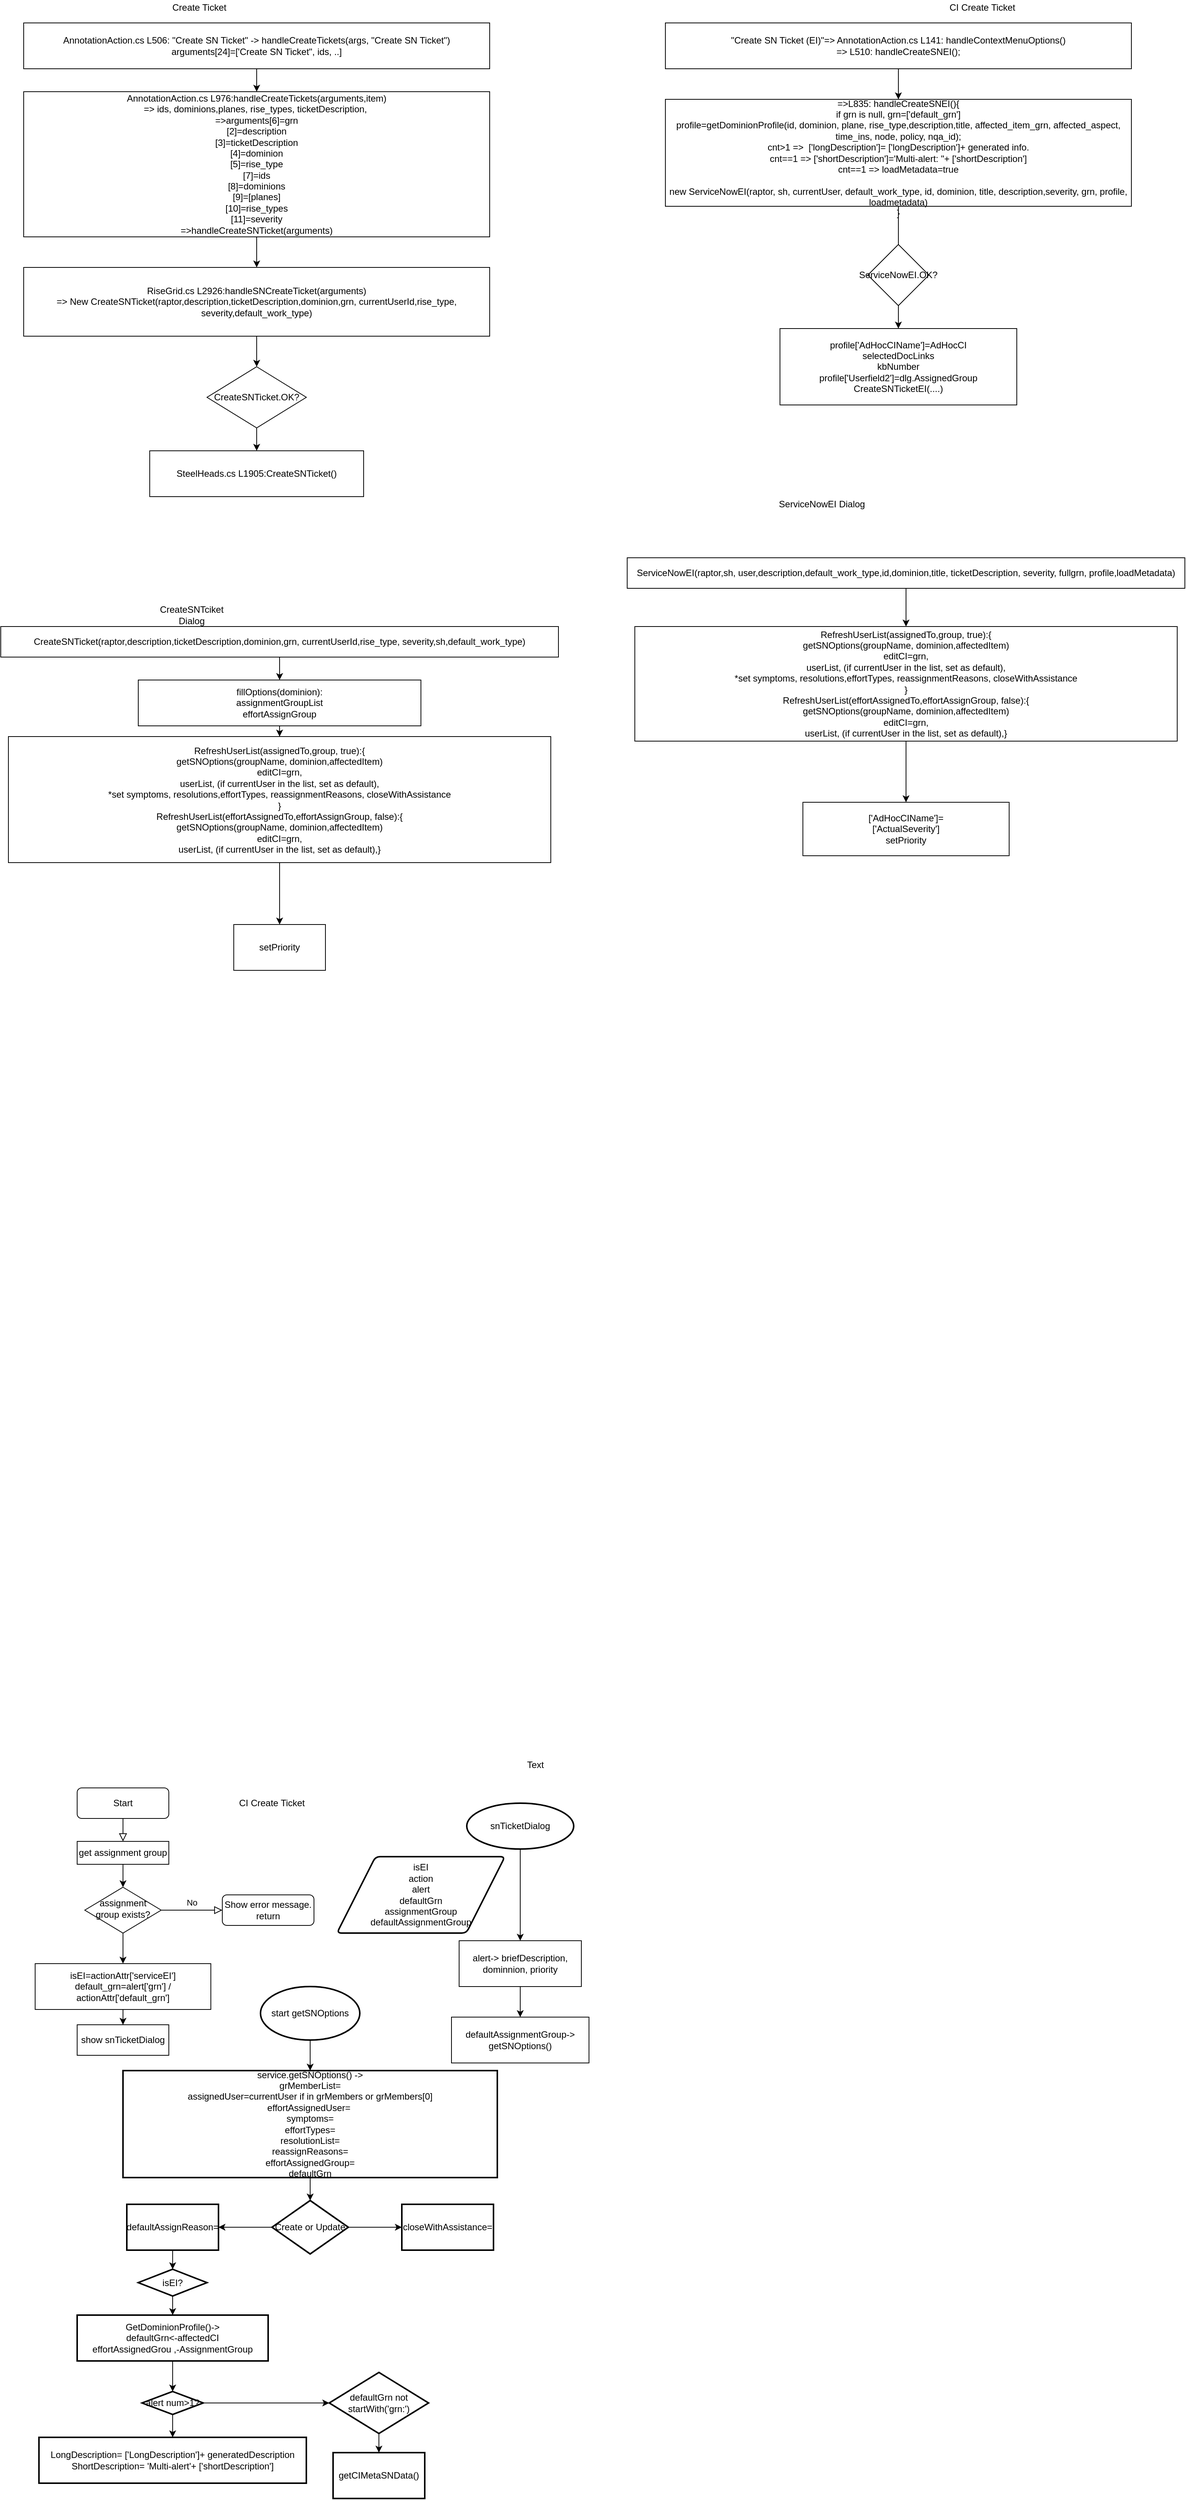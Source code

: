<mxfile version="14.7.3" type="github">
  <diagram id="C5RBs43oDa-KdzZeNtuy" name="Page-1">
    <mxGraphModel dx="1422" dy="3108" grid="1" gridSize="10" guides="1" tooltips="1" connect="1" arrows="1" fold="1" page="1" pageScale="1" pageWidth="3300" pageHeight="2339" math="0" shadow="0">
      <root>
        <mxCell id="WIyWlLk6GJQsqaUBKTNV-0" />
        <mxCell id="WIyWlLk6GJQsqaUBKTNV-1" parent="WIyWlLk6GJQsqaUBKTNV-0" />
        <mxCell id="WIyWlLk6GJQsqaUBKTNV-2" value="" style="rounded=0;html=1;jettySize=auto;orthogonalLoop=1;fontSize=11;endArrow=block;endFill=0;endSize=8;strokeWidth=1;shadow=0;labelBackgroundColor=none;edgeStyle=orthogonalEdgeStyle;" parent="WIyWlLk6GJQsqaUBKTNV-1" source="WIyWlLk6GJQsqaUBKTNV-3" target="oyRmbotWn4kBTh1wDEj8-0" edge="1">
          <mxGeometry relative="1" as="geometry" />
        </mxCell>
        <mxCell id="WIyWlLk6GJQsqaUBKTNV-3" value="Start" style="rounded=1;whiteSpace=wrap;html=1;fontSize=12;glass=0;strokeWidth=1;shadow=0;" parent="WIyWlLk6GJQsqaUBKTNV-1" vertex="1">
          <mxGeometry x="130" y="10" width="120" height="40" as="geometry" />
        </mxCell>
        <mxCell id="WIyWlLk6GJQsqaUBKTNV-5" value="No" style="edgeStyle=orthogonalEdgeStyle;rounded=0;html=1;jettySize=auto;orthogonalLoop=1;fontSize=11;endArrow=block;endFill=0;endSize=8;strokeWidth=1;shadow=0;labelBackgroundColor=none;" parent="WIyWlLk6GJQsqaUBKTNV-1" source="WIyWlLk6GJQsqaUBKTNV-6" target="WIyWlLk6GJQsqaUBKTNV-7" edge="1">
          <mxGeometry y="10" relative="1" as="geometry">
            <mxPoint as="offset" />
          </mxGeometry>
        </mxCell>
        <mxCell id="oyRmbotWn4kBTh1wDEj8-11" value="" style="edgeStyle=orthogonalEdgeStyle;rounded=0;orthogonalLoop=1;jettySize=auto;html=1;" parent="WIyWlLk6GJQsqaUBKTNV-1" source="WIyWlLk6GJQsqaUBKTNV-6" target="oyRmbotWn4kBTh1wDEj8-9" edge="1">
          <mxGeometry relative="1" as="geometry" />
        </mxCell>
        <mxCell id="WIyWlLk6GJQsqaUBKTNV-6" value="assignment group exists?" style="rhombus;whiteSpace=wrap;html=1;shadow=0;fontFamily=Helvetica;fontSize=12;align=center;strokeWidth=1;spacing=6;spacingTop=-4;" parent="WIyWlLk6GJQsqaUBKTNV-1" vertex="1">
          <mxGeometry x="140" y="140" width="100" height="60" as="geometry" />
        </mxCell>
        <mxCell id="WIyWlLk6GJQsqaUBKTNV-7" value="Show error message.&lt;br&gt;return" style="rounded=1;whiteSpace=wrap;html=1;fontSize=12;glass=0;strokeWidth=1;shadow=0;" parent="WIyWlLk6GJQsqaUBKTNV-1" vertex="1">
          <mxGeometry x="320" y="150" width="120" height="40" as="geometry" />
        </mxCell>
        <mxCell id="oyRmbotWn4kBTh1wDEj8-3" style="edgeStyle=orthogonalEdgeStyle;rounded=0;orthogonalLoop=1;jettySize=auto;html=1;exitX=0.5;exitY=1;exitDx=0;exitDy=0;" parent="WIyWlLk6GJQsqaUBKTNV-1" source="oyRmbotWn4kBTh1wDEj8-0" target="WIyWlLk6GJQsqaUBKTNV-6" edge="1">
          <mxGeometry relative="1" as="geometry" />
        </mxCell>
        <mxCell id="oyRmbotWn4kBTh1wDEj8-0" value="get assignment group" style="rounded=0;whiteSpace=wrap;html=1;" parent="WIyWlLk6GJQsqaUBKTNV-1" vertex="1">
          <mxGeometry x="130" y="80" width="120" height="30" as="geometry" />
        </mxCell>
        <mxCell id="oyRmbotWn4kBTh1wDEj8-13" value="" style="edgeStyle=orthogonalEdgeStyle;rounded=0;orthogonalLoop=1;jettySize=auto;html=1;" parent="WIyWlLk6GJQsqaUBKTNV-1" source="oyRmbotWn4kBTh1wDEj8-9" target="oyRmbotWn4kBTh1wDEj8-12" edge="1">
          <mxGeometry relative="1" as="geometry" />
        </mxCell>
        <mxCell id="oyRmbotWn4kBTh1wDEj8-9" value="isEI=actionAttr[&#39;serviceEI&#39;]&lt;br&gt;default_grn=alert[&#39;grn&#39;] / actionAttr[&#39;default_grn&#39;]" style="rounded=0;whiteSpace=wrap;html=1;" parent="WIyWlLk6GJQsqaUBKTNV-1" vertex="1">
          <mxGeometry x="75" y="240" width="230" height="60" as="geometry" />
        </mxCell>
        <mxCell id="oyRmbotWn4kBTh1wDEj8-12" value="show snTicketDialog" style="rounded=0;whiteSpace=wrap;html=1;" parent="WIyWlLk6GJQsqaUBKTNV-1" vertex="1">
          <mxGeometry x="130" y="320" width="120" height="40" as="geometry" />
        </mxCell>
        <mxCell id="oyRmbotWn4kBTh1wDEj8-14" value="snTicketDialog" style="strokeWidth=2;html=1;shape=mxgraph.flowchart.start_1;whiteSpace=wrap;" parent="WIyWlLk6GJQsqaUBKTNV-1" vertex="1">
          <mxGeometry x="640" y="30" width="140" height="60" as="geometry" />
        </mxCell>
        <mxCell id="oyRmbotWn4kBTh1wDEj8-15" value="&lt;span&gt;isEI&lt;/span&gt;&lt;br&gt;&lt;span&gt;action&lt;/span&gt;&lt;br&gt;&lt;span&gt;alert&lt;/span&gt;&lt;br&gt;&lt;span&gt;defaultGrn&lt;/span&gt;&lt;br&gt;&lt;span&gt;assignmentGroup&lt;/span&gt;&lt;br&gt;&lt;span&gt;defaultAssignmentGroup&lt;/span&gt;" style="shape=parallelogram;html=1;strokeWidth=2;perimeter=parallelogramPerimeter;whiteSpace=wrap;rounded=1;arcSize=12;size=0.23;" parent="WIyWlLk6GJQsqaUBKTNV-1" vertex="1">
          <mxGeometry x="470" y="100" width="220" height="100" as="geometry" />
        </mxCell>
        <mxCell id="oyRmbotWn4kBTh1wDEj8-20" value="" style="edgeStyle=orthogonalEdgeStyle;rounded=0;orthogonalLoop=1;jettySize=auto;html=1;" parent="WIyWlLk6GJQsqaUBKTNV-1" source="oyRmbotWn4kBTh1wDEj8-17" target="oyRmbotWn4kBTh1wDEj8-19" edge="1">
          <mxGeometry relative="1" as="geometry" />
        </mxCell>
        <mxCell id="oyRmbotWn4kBTh1wDEj8-17" value="alert-&amp;gt; briefDescription, dominnion, priority" style="rounded=0;whiteSpace=wrap;html=1;" parent="WIyWlLk6GJQsqaUBKTNV-1" vertex="1">
          <mxGeometry x="630" y="210" width="160" height="60" as="geometry" />
        </mxCell>
        <mxCell id="oyRmbotWn4kBTh1wDEj8-18" value="" style="endArrow=classic;html=1;entryX=0.5;entryY=0;entryDx=0;entryDy=0;" parent="WIyWlLk6GJQsqaUBKTNV-1" source="oyRmbotWn4kBTh1wDEj8-14" target="oyRmbotWn4kBTh1wDEj8-17" edge="1">
          <mxGeometry width="50" height="50" relative="1" as="geometry">
            <mxPoint x="700" y="120" as="sourcePoint" />
            <mxPoint x="750" y="70" as="targetPoint" />
          </mxGeometry>
        </mxCell>
        <mxCell id="oyRmbotWn4kBTh1wDEj8-19" value="defaultAssignmentGroup-&amp;gt;&lt;br&gt;getSNOptions()" style="rounded=0;whiteSpace=wrap;html=1;" parent="WIyWlLk6GJQsqaUBKTNV-1" vertex="1">
          <mxGeometry x="620" y="310" width="180" height="60" as="geometry" />
        </mxCell>
        <mxCell id="oyRmbotWn4kBTh1wDEj8-23" value="" style="edgeStyle=orthogonalEdgeStyle;rounded=0;orthogonalLoop=1;jettySize=auto;html=1;" parent="WIyWlLk6GJQsqaUBKTNV-1" source="oyRmbotWn4kBTh1wDEj8-21" target="oyRmbotWn4kBTh1wDEj8-22" edge="1">
          <mxGeometry relative="1" as="geometry" />
        </mxCell>
        <mxCell id="oyRmbotWn4kBTh1wDEj8-21" value="start getSNOptions" style="strokeWidth=2;html=1;shape=mxgraph.flowchart.start_1;whiteSpace=wrap;" parent="WIyWlLk6GJQsqaUBKTNV-1" vertex="1">
          <mxGeometry x="370" y="270" width="130" height="70" as="geometry" />
        </mxCell>
        <mxCell id="oyRmbotWn4kBTh1wDEj8-28" value="" style="edgeStyle=orthogonalEdgeStyle;rounded=0;orthogonalLoop=1;jettySize=auto;html=1;" parent="WIyWlLk6GJQsqaUBKTNV-1" source="oyRmbotWn4kBTh1wDEj8-22" target="oyRmbotWn4kBTh1wDEj8-26" edge="1">
          <mxGeometry relative="1" as="geometry" />
        </mxCell>
        <mxCell id="oyRmbotWn4kBTh1wDEj8-22" value="service.getSNOptions() -&amp;gt;&lt;br&gt;grMemberList=&lt;br&gt;assignedUser=currentUser if in grMembers or grMembers[0]&lt;br&gt;effortAssignedUser=&amp;nbsp;&lt;br&gt;symptoms=&lt;br&gt;effortTypes=&lt;br&gt;resolutionList=&lt;br&gt;reassignReasons=&lt;br&gt;effortAssignedGroup=&lt;br&gt;defaultGrn" style="whiteSpace=wrap;html=1;strokeWidth=2;" parent="WIyWlLk6GJQsqaUBKTNV-1" vertex="1">
          <mxGeometry x="190" y="380" width="490" height="140" as="geometry" />
        </mxCell>
        <mxCell id="oyRmbotWn4kBTh1wDEj8-30" value="" style="edgeStyle=orthogonalEdgeStyle;rounded=0;orthogonalLoop=1;jettySize=auto;html=1;" parent="WIyWlLk6GJQsqaUBKTNV-1" source="oyRmbotWn4kBTh1wDEj8-26" target="oyRmbotWn4kBTh1wDEj8-29" edge="1">
          <mxGeometry relative="1" as="geometry" />
        </mxCell>
        <mxCell id="oyRmbotWn4kBTh1wDEj8-32" value="" style="edgeStyle=orthogonalEdgeStyle;rounded=0;orthogonalLoop=1;jettySize=auto;html=1;" parent="WIyWlLk6GJQsqaUBKTNV-1" source="oyRmbotWn4kBTh1wDEj8-26" target="oyRmbotWn4kBTh1wDEj8-31" edge="1">
          <mxGeometry relative="1" as="geometry" />
        </mxCell>
        <mxCell id="oyRmbotWn4kBTh1wDEj8-26" value="Create or Update" style="strokeWidth=2;html=1;shape=mxgraph.flowchart.decision;whiteSpace=wrap;" parent="WIyWlLk6GJQsqaUBKTNV-1" vertex="1">
          <mxGeometry x="385" y="550" width="100" height="70" as="geometry" />
        </mxCell>
        <mxCell id="oyRmbotWn4kBTh1wDEj8-34" value="" style="edgeStyle=orthogonalEdgeStyle;rounded=0;orthogonalLoop=1;jettySize=auto;html=1;" parent="WIyWlLk6GJQsqaUBKTNV-1" source="oyRmbotWn4kBTh1wDEj8-29" target="oyRmbotWn4kBTh1wDEj8-33" edge="1">
          <mxGeometry relative="1" as="geometry" />
        </mxCell>
        <mxCell id="oyRmbotWn4kBTh1wDEj8-29" value="defaultAssignReason=" style="whiteSpace=wrap;html=1;strokeWidth=2;" parent="WIyWlLk6GJQsqaUBKTNV-1" vertex="1">
          <mxGeometry x="195" y="555" width="120" height="60" as="geometry" />
        </mxCell>
        <mxCell id="oyRmbotWn4kBTh1wDEj8-31" value="closeWithAssistance=" style="whiteSpace=wrap;html=1;strokeWidth=2;" parent="WIyWlLk6GJQsqaUBKTNV-1" vertex="1">
          <mxGeometry x="555" y="555" width="120" height="60" as="geometry" />
        </mxCell>
        <mxCell id="oyRmbotWn4kBTh1wDEj8-36" value="" style="edgeStyle=orthogonalEdgeStyle;rounded=0;orthogonalLoop=1;jettySize=auto;html=1;" parent="WIyWlLk6GJQsqaUBKTNV-1" source="oyRmbotWn4kBTh1wDEj8-33" target="oyRmbotWn4kBTh1wDEj8-35" edge="1">
          <mxGeometry relative="1" as="geometry" />
        </mxCell>
        <mxCell id="oyRmbotWn4kBTh1wDEj8-33" value="isEI?" style="rhombus;whiteSpace=wrap;html=1;strokeWidth=2;" parent="WIyWlLk6GJQsqaUBKTNV-1" vertex="1">
          <mxGeometry x="210" y="640" width="90" height="35" as="geometry" />
        </mxCell>
        <mxCell id="oyRmbotWn4kBTh1wDEj8-38" value="" style="edgeStyle=orthogonalEdgeStyle;rounded=0;orthogonalLoop=1;jettySize=auto;html=1;" parent="WIyWlLk6GJQsqaUBKTNV-1" source="oyRmbotWn4kBTh1wDEj8-35" target="oyRmbotWn4kBTh1wDEj8-37" edge="1">
          <mxGeometry relative="1" as="geometry" />
        </mxCell>
        <mxCell id="oyRmbotWn4kBTh1wDEj8-35" value="GetDominionProfile()-&amp;gt;&lt;br&gt;defaultGrn&amp;lt;-affectedCI&lt;br&gt;effortAssignedGrou ,-AssignmentGroup&lt;br&gt;" style="whiteSpace=wrap;html=1;strokeWidth=2;" parent="WIyWlLk6GJQsqaUBKTNV-1" vertex="1">
          <mxGeometry x="130" y="700" width="250" height="60" as="geometry" />
        </mxCell>
        <mxCell id="oyRmbotWn4kBTh1wDEj8-40" value="" style="edgeStyle=orthogonalEdgeStyle;rounded=0;orthogonalLoop=1;jettySize=auto;html=1;" parent="WIyWlLk6GJQsqaUBKTNV-1" source="oyRmbotWn4kBTh1wDEj8-37" target="oyRmbotWn4kBTh1wDEj8-39" edge="1">
          <mxGeometry relative="1" as="geometry" />
        </mxCell>
        <mxCell id="oyRmbotWn4kBTh1wDEj8-44" value="" style="edgeStyle=orthogonalEdgeStyle;rounded=0;orthogonalLoop=1;jettySize=auto;html=1;" parent="WIyWlLk6GJQsqaUBKTNV-1" source="oyRmbotWn4kBTh1wDEj8-37" target="oyRmbotWn4kBTh1wDEj8-43" edge="1">
          <mxGeometry relative="1" as="geometry" />
        </mxCell>
        <mxCell id="oyRmbotWn4kBTh1wDEj8-37" value="alert num&amp;gt;1?" style="rhombus;whiteSpace=wrap;html=1;strokeWidth=2;" parent="WIyWlLk6GJQsqaUBKTNV-1" vertex="1">
          <mxGeometry x="215" y="800" width="80" height="30" as="geometry" />
        </mxCell>
        <mxCell id="oyRmbotWn4kBTh1wDEj8-39" value="LongDescription= [&#39;LongDescription&#39;]+ generatedDescription&lt;br&gt;ShortDescription= &#39;Multi-alert&#39;+ [&#39;shortDescription&#39;]" style="whiteSpace=wrap;html=1;strokeWidth=2;" parent="WIyWlLk6GJQsqaUBKTNV-1" vertex="1">
          <mxGeometry x="80" y="860" width="350" height="60" as="geometry" />
        </mxCell>
        <mxCell id="oyRmbotWn4kBTh1wDEj8-46" value="" style="edgeStyle=orthogonalEdgeStyle;rounded=0;orthogonalLoop=1;jettySize=auto;html=1;" parent="WIyWlLk6GJQsqaUBKTNV-1" source="oyRmbotWn4kBTh1wDEj8-43" target="oyRmbotWn4kBTh1wDEj8-45" edge="1">
          <mxGeometry relative="1" as="geometry" />
        </mxCell>
        <mxCell id="oyRmbotWn4kBTh1wDEj8-43" value="defaultGrn not startWith(&#39;grn:&#39;)" style="rhombus;whiteSpace=wrap;html=1;strokeWidth=2;" parent="WIyWlLk6GJQsqaUBKTNV-1" vertex="1">
          <mxGeometry x="460" y="775" width="130" height="80" as="geometry" />
        </mxCell>
        <mxCell id="oyRmbotWn4kBTh1wDEj8-45" value="getCIMetaSNData()" style="whiteSpace=wrap;html=1;strokeWidth=2;" parent="WIyWlLk6GJQsqaUBKTNV-1" vertex="1">
          <mxGeometry x="465" y="880" width="120" height="60" as="geometry" />
        </mxCell>
        <mxCell id="3x9BZErU-FMyBv7qmrPY-0" value="Text" style="text;html=1;strokeColor=none;fillColor=none;align=center;verticalAlign=middle;whiteSpace=wrap;rounded=0;" vertex="1" parent="WIyWlLk6GJQsqaUBKTNV-1">
          <mxGeometry x="710" y="-30" width="40" height="20" as="geometry" />
        </mxCell>
        <mxCell id="3x9BZErU-FMyBv7qmrPY-1" value="CI Create Ticket" style="text;html=1;strokeColor=none;fillColor=none;align=center;verticalAlign=middle;whiteSpace=wrap;rounded=0;" vertex="1" parent="WIyWlLk6GJQsqaUBKTNV-1">
          <mxGeometry x="340" y="20" width="90" height="20" as="geometry" />
        </mxCell>
        <mxCell id="3x9BZErU-FMyBv7qmrPY-2" value="Create Ticket" style="text;html=1;strokeColor=none;fillColor=none;align=center;verticalAlign=middle;whiteSpace=wrap;rounded=0;" vertex="1" parent="WIyWlLk6GJQsqaUBKTNV-1">
          <mxGeometry x="250" y="-2330" width="80" height="20" as="geometry" />
        </mxCell>
        <mxCell id="3x9BZErU-FMyBv7qmrPY-5" value="" style="edgeStyle=orthogonalEdgeStyle;rounded=0;orthogonalLoop=1;jettySize=auto;html=1;" edge="1" parent="WIyWlLk6GJQsqaUBKTNV-1" source="3x9BZErU-FMyBv7qmrPY-3" target="3x9BZErU-FMyBv7qmrPY-4">
          <mxGeometry relative="1" as="geometry" />
        </mxCell>
        <mxCell id="3x9BZErU-FMyBv7qmrPY-3" value="AnnotationAction.cs L506: &quot;Create SN Ticket&quot; -&amp;gt; handleCreateTickets(args, &quot;Create SN Ticket&quot;)&lt;br&gt;arguments[24]=[&#39;Create SN Ticket&quot;, ids, ..]" style="rounded=0;whiteSpace=wrap;html=1;" vertex="1" parent="WIyWlLk6GJQsqaUBKTNV-1">
          <mxGeometry x="60" y="-2300" width="610" height="60" as="geometry" />
        </mxCell>
        <mxCell id="3x9BZErU-FMyBv7qmrPY-7" value="" style="edgeStyle=orthogonalEdgeStyle;rounded=0;orthogonalLoop=1;jettySize=auto;html=1;" edge="1" parent="WIyWlLk6GJQsqaUBKTNV-1" source="3x9BZErU-FMyBv7qmrPY-4" target="3x9BZErU-FMyBv7qmrPY-6">
          <mxGeometry relative="1" as="geometry" />
        </mxCell>
        <mxCell id="3x9BZErU-FMyBv7qmrPY-4" value="&lt;span&gt;AnnotationAction.cs L976:handleCreateTickets(&lt;/span&gt;arguments&lt;span&gt;,item)&lt;br&gt;=&amp;gt; ids, dominions,planes, rise_types, ticketDescription,&amp;nbsp;&lt;br&gt;=&amp;gt;arguments[6]=grn&lt;br&gt;[2]=description&lt;br&gt;[3]=ticketDescription&lt;br&gt;[4]=dominion&lt;br&gt;[5]=rise_type&lt;br&gt;[7]=ids&lt;br&gt;[8]=dominions&lt;br&gt;[9]=[planes]&lt;br&gt;[10]=rise_types&lt;br&gt;[11]=severity&lt;br&gt;=&amp;gt;handleCreateSNTicket(arguments)&lt;br&gt;&lt;/span&gt;" style="whiteSpace=wrap;html=1;rounded=0;" vertex="1" parent="WIyWlLk6GJQsqaUBKTNV-1">
          <mxGeometry x="60" y="-2210" width="610" height="190" as="geometry" />
        </mxCell>
        <mxCell id="3x9BZErU-FMyBv7qmrPY-9" value="" style="edgeStyle=orthogonalEdgeStyle;rounded=0;orthogonalLoop=1;jettySize=auto;html=1;" edge="1" parent="WIyWlLk6GJQsqaUBKTNV-1" source="3x9BZErU-FMyBv7qmrPY-6" target="3x9BZErU-FMyBv7qmrPY-8">
          <mxGeometry relative="1" as="geometry" />
        </mxCell>
        <mxCell id="3x9BZErU-FMyBv7qmrPY-6" value="&lt;span&gt;RiseGrid.cs L2926:handleSNCreateTicket(&lt;/span&gt;arguments&lt;span&gt;)&lt;br&gt;=&amp;gt; New CreateSNTicket(raptor,description,ticketDescription,dominion,grn, currentUserId,rise_type, severity,default_work_type)&lt;br&gt;&lt;/span&gt;" style="whiteSpace=wrap;html=1;rounded=0;" vertex="1" parent="WIyWlLk6GJQsqaUBKTNV-1">
          <mxGeometry x="60" y="-1980" width="610" height="90" as="geometry" />
        </mxCell>
        <mxCell id="3x9BZErU-FMyBv7qmrPY-11" value="" style="edgeStyle=orthogonalEdgeStyle;rounded=0;orthogonalLoop=1;jettySize=auto;html=1;" edge="1" parent="WIyWlLk6GJQsqaUBKTNV-1" source="3x9BZErU-FMyBv7qmrPY-8" target="3x9BZErU-FMyBv7qmrPY-10">
          <mxGeometry relative="1" as="geometry" />
        </mxCell>
        <mxCell id="3x9BZErU-FMyBv7qmrPY-8" value="CreateSNTicket.OK?" style="rhombus;whiteSpace=wrap;html=1;rounded=0;" vertex="1" parent="WIyWlLk6GJQsqaUBKTNV-1">
          <mxGeometry x="300" y="-1850" width="130" height="80" as="geometry" />
        </mxCell>
        <mxCell id="3x9BZErU-FMyBv7qmrPY-10" value="SteelHeads.cs L1905:CreateSNTicket()" style="whiteSpace=wrap;html=1;rounded=0;" vertex="1" parent="WIyWlLk6GJQsqaUBKTNV-1">
          <mxGeometry x="225" y="-1740" width="280" height="60" as="geometry" />
        </mxCell>
        <mxCell id="3x9BZErU-FMyBv7qmrPY-14" value="CreateSNTciket Dialog" style="text;html=1;strokeColor=none;fillColor=none;align=center;verticalAlign=middle;whiteSpace=wrap;rounded=0;" vertex="1" parent="WIyWlLk6GJQsqaUBKTNV-1">
          <mxGeometry x="260" y="-1540" width="40" height="30" as="geometry" />
        </mxCell>
        <mxCell id="3x9BZErU-FMyBv7qmrPY-17" value="" style="edgeStyle=orthogonalEdgeStyle;rounded=0;orthogonalLoop=1;jettySize=auto;html=1;" edge="1" parent="WIyWlLk6GJQsqaUBKTNV-1" source="3x9BZErU-FMyBv7qmrPY-15" target="3x9BZErU-FMyBv7qmrPY-16">
          <mxGeometry relative="1" as="geometry" />
        </mxCell>
        <mxCell id="3x9BZErU-FMyBv7qmrPY-15" value="&lt;span&gt;CreateSNTicket(raptor,description,ticketDescription,dominion,grn, currentUserId,rise_type, severity,sh,default_work_type)&lt;/span&gt;" style="rounded=0;whiteSpace=wrap;html=1;" vertex="1" parent="WIyWlLk6GJQsqaUBKTNV-1">
          <mxGeometry x="30" y="-1510" width="730" height="40" as="geometry" />
        </mxCell>
        <mxCell id="3x9BZErU-FMyBv7qmrPY-19" value="" style="edgeStyle=orthogonalEdgeStyle;rounded=0;orthogonalLoop=1;jettySize=auto;html=1;" edge="1" parent="WIyWlLk6GJQsqaUBKTNV-1" source="3x9BZErU-FMyBv7qmrPY-16" target="3x9BZErU-FMyBv7qmrPY-18">
          <mxGeometry relative="1" as="geometry" />
        </mxCell>
        <mxCell id="3x9BZErU-FMyBv7qmrPY-16" value="fillOptions(dominion):&lt;br&gt;assignmentGroupList&lt;br&gt;effortAssignGroup" style="whiteSpace=wrap;html=1;rounded=0;" vertex="1" parent="WIyWlLk6GJQsqaUBKTNV-1">
          <mxGeometry x="210" y="-1440" width="370" height="60" as="geometry" />
        </mxCell>
        <mxCell id="3x9BZErU-FMyBv7qmrPY-21" value="" style="edgeStyle=orthogonalEdgeStyle;rounded=0;orthogonalLoop=1;jettySize=auto;html=1;" edge="1" parent="WIyWlLk6GJQsqaUBKTNV-1" source="3x9BZErU-FMyBv7qmrPY-18" target="3x9BZErU-FMyBv7qmrPY-20">
          <mxGeometry relative="1" as="geometry" />
        </mxCell>
        <mxCell id="3x9BZErU-FMyBv7qmrPY-18" value="RefreshUserList(assignedTo,group, true):{&lt;br&gt;getSNOptions(groupName, dominion,affectedItem)&lt;br&gt;editCI=grn,&lt;br&gt;userList, (if currentUser in the list, set as default),&lt;br&gt;*set symptoms, resolutions,effortTypes, reassignmentReasons, closeWithAssistance&lt;br&gt;}&lt;br&gt;RefreshUserList(effortAssignedTo,effortAssignGroup, false):{&lt;br&gt;getSNOptions(groupName, dominion,affectedItem)&lt;br&gt;editCI=grn,&lt;br&gt;userList, (if currentUser in the list, set as default),}&lt;br&gt;" style="whiteSpace=wrap;html=1;rounded=0;" vertex="1" parent="WIyWlLk6GJQsqaUBKTNV-1">
          <mxGeometry x="40" y="-1366" width="710" height="165" as="geometry" />
        </mxCell>
        <mxCell id="3x9BZErU-FMyBv7qmrPY-20" value="setPriority" style="whiteSpace=wrap;html=1;rounded=0;" vertex="1" parent="WIyWlLk6GJQsqaUBKTNV-1">
          <mxGeometry x="335" y="-1120" width="120" height="60" as="geometry" />
        </mxCell>
        <mxCell id="3x9BZErU-FMyBv7qmrPY-22" value="CI Create Ticket" style="text;html=1;strokeColor=none;fillColor=none;align=center;verticalAlign=middle;whiteSpace=wrap;rounded=0;" vertex="1" parent="WIyWlLk6GJQsqaUBKTNV-1">
          <mxGeometry x="1220" y="-2330" width="190" height="20" as="geometry" />
        </mxCell>
        <mxCell id="3x9BZErU-FMyBv7qmrPY-25" value="" style="edgeStyle=orthogonalEdgeStyle;rounded=0;orthogonalLoop=1;jettySize=auto;html=1;" edge="1" parent="WIyWlLk6GJQsqaUBKTNV-1" source="3x9BZErU-FMyBv7qmrPY-23" target="3x9BZErU-FMyBv7qmrPY-24">
          <mxGeometry relative="1" as="geometry" />
        </mxCell>
        <mxCell id="3x9BZErU-FMyBv7qmrPY-23" value="&quot;Create SN Ticket (EI)&quot;=&amp;gt; AnnotationAction.cs L141: handleContextMenuOptions()&lt;br&gt;=&amp;gt; L510: handleCreateSNEI();&lt;br&gt;" style="rounded=0;whiteSpace=wrap;html=1;" vertex="1" parent="WIyWlLk6GJQsqaUBKTNV-1">
          <mxGeometry x="900" y="-2300" width="610" height="60" as="geometry" />
        </mxCell>
        <mxCell id="3x9BZErU-FMyBv7qmrPY-27" value="" style="edgeStyle=orthogonalEdgeStyle;rounded=0;orthogonalLoop=1;jettySize=auto;html=1;" edge="1" parent="WIyWlLk6GJQsqaUBKTNV-1" source="3x9BZErU-FMyBv7qmrPY-24">
          <mxGeometry relative="1" as="geometry">
            <mxPoint x="1205" y="-1940" as="targetPoint" />
          </mxGeometry>
        </mxCell>
        <mxCell id="3x9BZErU-FMyBv7qmrPY-24" value="&lt;br&gt;=&amp;gt;L835: handleCreateSNEI(){&lt;br&gt;if grn is null, grn=[&#39;default_grn&#39;]&lt;br&gt;profile=getDominionProfile(id, dominion, plane, rise_type,description,title, affected_item_grn, affected_aspect, time_ins, node, policy, nqa_id);&lt;br&gt;cnt&amp;gt;1 =&amp;gt;&amp;nbsp; [&#39;longDescription&#39;]= [&#39;longDescription&#39;]+ generated info.&lt;br&gt;cnt==1 =&amp;gt; [&#39;shortDescription&#39;]=&#39;Multi-alert: &quot;+ [&#39;shortDescription&#39;]&lt;br&gt;cnt==1 =&amp;gt; loadMetadata=true&lt;br&gt;&lt;br&gt;new ServiceNowEI(raptor, sh, currentUser, default_work_type, id, dominion, title, description,severity, grn, profile, loadmetadata)&lt;br&gt;}" style="rounded=0;whiteSpace=wrap;html=1;" vertex="1" parent="WIyWlLk6GJQsqaUBKTNV-1">
          <mxGeometry x="900" y="-2200" width="610" height="140" as="geometry" />
        </mxCell>
        <mxCell id="3x9BZErU-FMyBv7qmrPY-30" value="" style="edgeStyle=orthogonalEdgeStyle;rounded=0;orthogonalLoop=1;jettySize=auto;html=1;" edge="1" parent="WIyWlLk6GJQsqaUBKTNV-1" source="3x9BZErU-FMyBv7qmrPY-28" target="3x9BZErU-FMyBv7qmrPY-29">
          <mxGeometry relative="1" as="geometry" />
        </mxCell>
        <mxCell id="3x9BZErU-FMyBv7qmrPY-28" value="ServiceNowEI.OK?" style="rhombus;whiteSpace=wrap;html=1;" vertex="1" parent="WIyWlLk6GJQsqaUBKTNV-1">
          <mxGeometry x="1165" y="-2010" width="80" height="80" as="geometry" />
        </mxCell>
        <mxCell id="3x9BZErU-FMyBv7qmrPY-29" value="profile[&#39;AdHocCIName&#39;]=AdHocCI&lt;br&gt;selectedDocLinks&lt;br&gt;kbNumber&lt;br&gt;profile[&#39;Userfield2&#39;]=dlg.AssignedGroup&lt;br&gt;CreateSNTicketEI(....)" style="whiteSpace=wrap;html=1;" vertex="1" parent="WIyWlLk6GJQsqaUBKTNV-1">
          <mxGeometry x="1050" y="-1900" width="310" height="100" as="geometry" />
        </mxCell>
        <mxCell id="3x9BZErU-FMyBv7qmrPY-31" value="ServiceNowEI Dialog" style="text;html=1;strokeColor=none;fillColor=none;align=center;verticalAlign=middle;whiteSpace=wrap;rounded=0;" vertex="1" parent="WIyWlLk6GJQsqaUBKTNV-1">
          <mxGeometry x="1030" y="-1680" width="150" height="20" as="geometry" />
        </mxCell>
        <mxCell id="3x9BZErU-FMyBv7qmrPY-34" value="" style="edgeStyle=orthogonalEdgeStyle;rounded=0;orthogonalLoop=1;jettySize=auto;html=1;" edge="1" parent="WIyWlLk6GJQsqaUBKTNV-1" source="3x9BZErU-FMyBv7qmrPY-32" target="3x9BZErU-FMyBv7qmrPY-33">
          <mxGeometry relative="1" as="geometry" />
        </mxCell>
        <mxCell id="3x9BZErU-FMyBv7qmrPY-32" value="&lt;span&gt;ServiceNowEI(raptor,sh, user,description,&lt;/span&gt;default_work_type&lt;span&gt;,id,dominion,title, ticketDescription, severity, fullgrn, profile,loadMetadata)&lt;/span&gt;" style="rounded=0;whiteSpace=wrap;html=1;" vertex="1" parent="WIyWlLk6GJQsqaUBKTNV-1">
          <mxGeometry x="850" y="-1600" width="730" height="40" as="geometry" />
        </mxCell>
        <mxCell id="3x9BZErU-FMyBv7qmrPY-36" value="" style="edgeStyle=orthogonalEdgeStyle;rounded=0;orthogonalLoop=1;jettySize=auto;html=1;" edge="1" parent="WIyWlLk6GJQsqaUBKTNV-1" source="3x9BZErU-FMyBv7qmrPY-33" target="3x9BZErU-FMyBv7qmrPY-35">
          <mxGeometry relative="1" as="geometry" />
        </mxCell>
        <mxCell id="3x9BZErU-FMyBv7qmrPY-33" value="&lt;span&gt;RefreshUserList(assignedTo,group, true):{&lt;/span&gt;&lt;br&gt;&lt;span&gt;getSNOptions(groupName, dominion,affectedItem)&lt;/span&gt;&lt;br&gt;&lt;span&gt;editCI=grn,&lt;/span&gt;&lt;br&gt;&lt;span&gt;userList, (if currentUser in the list, set as default),&lt;/span&gt;&lt;br&gt;&lt;span&gt;*set symptoms, resolutions,effortTypes, reassignmentReasons, closeWithAssistance&lt;/span&gt;&lt;br&gt;&lt;span&gt;}&lt;/span&gt;&lt;br&gt;&lt;span&gt;RefreshUserList(effortAssignedTo,effortAssignGroup, false):{&lt;/span&gt;&lt;br&gt;&lt;span&gt;getSNOptions(groupName, dominion,affectedItem)&lt;/span&gt;&lt;br&gt;&lt;span&gt;editCI=grn,&lt;/span&gt;&lt;br&gt;&lt;span&gt;userList, (if currentUser in the list, set as default),}&lt;/span&gt;" style="whiteSpace=wrap;html=1;rounded=0;" vertex="1" parent="WIyWlLk6GJQsqaUBKTNV-1">
          <mxGeometry x="860" y="-1510" width="710" height="150" as="geometry" />
        </mxCell>
        <mxCell id="3x9BZErU-FMyBv7qmrPY-35" value="[&#39;AdHocCIName&#39;]=&lt;br&gt;[&#39;ActualSeverity&#39;]&lt;br&gt;setPriority" style="whiteSpace=wrap;html=1;rounded=0;" vertex="1" parent="WIyWlLk6GJQsqaUBKTNV-1">
          <mxGeometry x="1080" y="-1280" width="270" height="70" as="geometry" />
        </mxCell>
      </root>
    </mxGraphModel>
  </diagram>
</mxfile>
